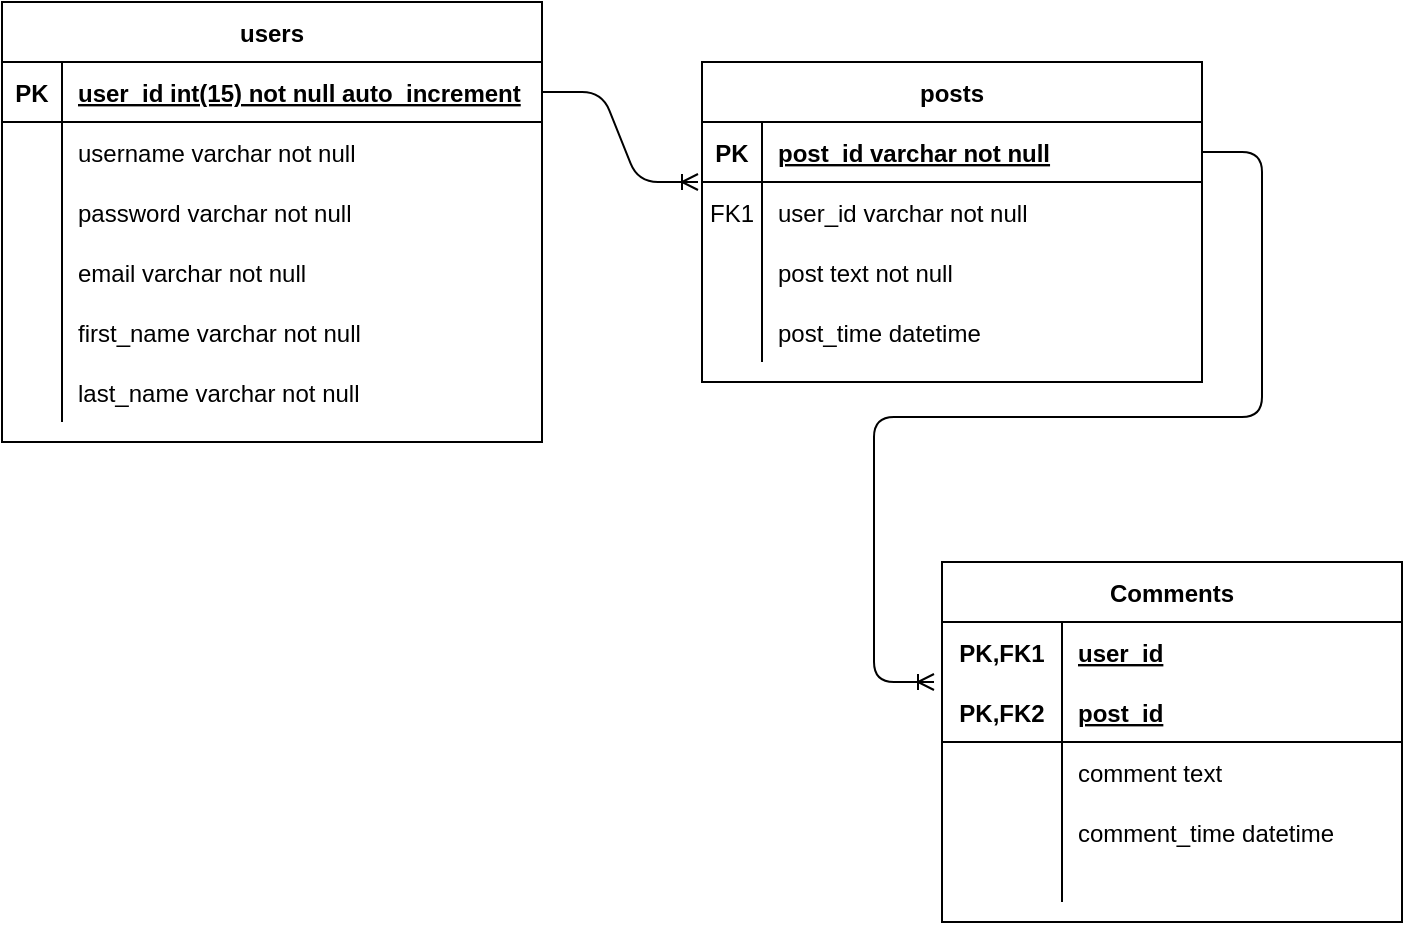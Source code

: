 <mxfile version="15.2.7" type="device"><diagram id="R2lEEEUBdFMjLlhIrx00" name="Page-1"><mxGraphModel dx="1422" dy="822" grid="1" gridSize="10" guides="1" tooltips="1" connect="1" arrows="1" fold="1" page="1" pageScale="1" pageWidth="850" pageHeight="1100" math="0" shadow="0" extFonts="Permanent Marker^https://fonts.googleapis.com/css?family=Permanent+Marker"><root><mxCell id="0"/><mxCell id="1" parent="0"/><mxCell id="C-vyLk0tnHw3VtMMgP7b-2" value="posts" style="shape=table;startSize=30;container=1;collapsible=1;childLayout=tableLayout;fixedRows=1;rowLines=0;fontStyle=1;align=center;resizeLast=1;" parent="1" vertex="1"><mxGeometry x="470" y="150" width="250" height="160" as="geometry"/></mxCell><mxCell id="C-vyLk0tnHw3VtMMgP7b-3" value="" style="shape=partialRectangle;collapsible=0;dropTarget=0;pointerEvents=0;fillColor=none;points=[[0,0.5],[1,0.5]];portConstraint=eastwest;top=0;left=0;right=0;bottom=1;" parent="C-vyLk0tnHw3VtMMgP7b-2" vertex="1"><mxGeometry y="30" width="250" height="30" as="geometry"/></mxCell><mxCell id="C-vyLk0tnHw3VtMMgP7b-4" value="PK" style="shape=partialRectangle;overflow=hidden;connectable=0;fillColor=none;top=0;left=0;bottom=0;right=0;fontStyle=1;" parent="C-vyLk0tnHw3VtMMgP7b-3" vertex="1"><mxGeometry width="30" height="30" as="geometry"/></mxCell><mxCell id="C-vyLk0tnHw3VtMMgP7b-5" value="post_id varchar not null" style="shape=partialRectangle;overflow=hidden;connectable=0;fillColor=none;top=0;left=0;bottom=0;right=0;align=left;spacingLeft=6;fontStyle=5;" parent="C-vyLk0tnHw3VtMMgP7b-3" vertex="1"><mxGeometry x="30" width="220" height="30" as="geometry"/></mxCell><mxCell id="C-vyLk0tnHw3VtMMgP7b-6" value="" style="shape=partialRectangle;collapsible=0;dropTarget=0;pointerEvents=0;fillColor=none;points=[[0,0.5],[1,0.5]];portConstraint=eastwest;top=0;left=0;right=0;bottom=0;" parent="C-vyLk0tnHw3VtMMgP7b-2" vertex="1"><mxGeometry y="60" width="250" height="30" as="geometry"/></mxCell><mxCell id="C-vyLk0tnHw3VtMMgP7b-7" value="FK1" style="shape=partialRectangle;overflow=hidden;connectable=0;fillColor=none;top=0;left=0;bottom=0;right=0;" parent="C-vyLk0tnHw3VtMMgP7b-6" vertex="1"><mxGeometry width="30" height="30" as="geometry"/></mxCell><mxCell id="C-vyLk0tnHw3VtMMgP7b-8" value="user_id varchar not null" style="shape=partialRectangle;overflow=hidden;connectable=0;fillColor=none;top=0;left=0;bottom=0;right=0;align=left;spacingLeft=6;" parent="C-vyLk0tnHw3VtMMgP7b-6" vertex="1"><mxGeometry x="30" width="220" height="30" as="geometry"/></mxCell><mxCell id="C-vyLk0tnHw3VtMMgP7b-9" value="" style="shape=partialRectangle;collapsible=0;dropTarget=0;pointerEvents=0;fillColor=none;points=[[0,0.5],[1,0.5]];portConstraint=eastwest;top=0;left=0;right=0;bottom=0;" parent="C-vyLk0tnHw3VtMMgP7b-2" vertex="1"><mxGeometry y="90" width="250" height="30" as="geometry"/></mxCell><mxCell id="C-vyLk0tnHw3VtMMgP7b-10" value="" style="shape=partialRectangle;overflow=hidden;connectable=0;fillColor=none;top=0;left=0;bottom=0;right=0;" parent="C-vyLk0tnHw3VtMMgP7b-9" vertex="1"><mxGeometry width="30" height="30" as="geometry"/></mxCell><mxCell id="C-vyLk0tnHw3VtMMgP7b-11" value="post text not null" style="shape=partialRectangle;overflow=hidden;connectable=0;fillColor=none;top=0;left=0;bottom=0;right=0;align=left;spacingLeft=6;" parent="C-vyLk0tnHw3VtMMgP7b-9" vertex="1"><mxGeometry x="30" width="220" height="30" as="geometry"/></mxCell><mxCell id="AHiWEHyLDE1VpWWY7wFx-28" value="" style="shape=partialRectangle;collapsible=0;dropTarget=0;pointerEvents=0;fillColor=none;top=0;left=0;bottom=0;right=0;points=[[0,0.5],[1,0.5]];portConstraint=eastwest;" vertex="1" parent="C-vyLk0tnHw3VtMMgP7b-2"><mxGeometry y="120" width="250" height="30" as="geometry"/></mxCell><mxCell id="AHiWEHyLDE1VpWWY7wFx-29" value="" style="shape=partialRectangle;connectable=0;fillColor=none;top=0;left=0;bottom=0;right=0;editable=1;overflow=hidden;" vertex="1" parent="AHiWEHyLDE1VpWWY7wFx-28"><mxGeometry width="30" height="30" as="geometry"/></mxCell><mxCell id="AHiWEHyLDE1VpWWY7wFx-30" value="post_time datetime" style="shape=partialRectangle;connectable=0;fillColor=none;top=0;left=0;bottom=0;right=0;align=left;spacingLeft=6;overflow=hidden;" vertex="1" parent="AHiWEHyLDE1VpWWY7wFx-28"><mxGeometry x="30" width="220" height="30" as="geometry"/></mxCell><mxCell id="C-vyLk0tnHw3VtMMgP7b-23" value="users" style="shape=table;startSize=30;container=1;collapsible=1;childLayout=tableLayout;fixedRows=1;rowLines=0;fontStyle=1;align=center;resizeLast=1;" parent="1" vertex="1"><mxGeometry x="120" y="120" width="270" height="220" as="geometry"/></mxCell><mxCell id="C-vyLk0tnHw3VtMMgP7b-24" value="" style="shape=partialRectangle;collapsible=0;dropTarget=0;pointerEvents=0;fillColor=none;points=[[0,0.5],[1,0.5]];portConstraint=eastwest;top=0;left=0;right=0;bottom=1;" parent="C-vyLk0tnHw3VtMMgP7b-23" vertex="1"><mxGeometry y="30" width="270" height="30" as="geometry"/></mxCell><mxCell id="C-vyLk0tnHw3VtMMgP7b-25" value="PK" style="shape=partialRectangle;overflow=hidden;connectable=0;fillColor=none;top=0;left=0;bottom=0;right=0;fontStyle=1;" parent="C-vyLk0tnHw3VtMMgP7b-24" vertex="1"><mxGeometry width="30" height="30" as="geometry"/></mxCell><mxCell id="C-vyLk0tnHw3VtMMgP7b-26" value="user_id int(15) not null auto_increment" style="shape=partialRectangle;overflow=hidden;connectable=0;fillColor=none;top=0;left=0;bottom=0;right=0;align=left;spacingLeft=6;fontStyle=5;" parent="C-vyLk0tnHw3VtMMgP7b-24" vertex="1"><mxGeometry x="30" width="240" height="30" as="geometry"/></mxCell><mxCell id="C-vyLk0tnHw3VtMMgP7b-27" value="" style="shape=partialRectangle;collapsible=0;dropTarget=0;pointerEvents=0;fillColor=none;points=[[0,0.5],[1,0.5]];portConstraint=eastwest;top=0;left=0;right=0;bottom=0;" parent="C-vyLk0tnHw3VtMMgP7b-23" vertex="1"><mxGeometry y="60" width="270" height="30" as="geometry"/></mxCell><mxCell id="C-vyLk0tnHw3VtMMgP7b-28" value="" style="shape=partialRectangle;overflow=hidden;connectable=0;fillColor=none;top=0;left=0;bottom=0;right=0;" parent="C-vyLk0tnHw3VtMMgP7b-27" vertex="1"><mxGeometry width="30" height="30" as="geometry"/></mxCell><mxCell id="C-vyLk0tnHw3VtMMgP7b-29" value="username varchar not null" style="shape=partialRectangle;overflow=hidden;connectable=0;fillColor=none;top=0;left=0;bottom=0;right=0;align=left;spacingLeft=6;" parent="C-vyLk0tnHw3VtMMgP7b-27" vertex="1"><mxGeometry x="30" width="240" height="30" as="geometry"/></mxCell><mxCell id="AHiWEHyLDE1VpWWY7wFx-1" value="" style="shape=partialRectangle;collapsible=0;dropTarget=0;pointerEvents=0;fillColor=none;top=0;left=0;bottom=0;right=0;points=[[0,0.5],[1,0.5]];portConstraint=eastwest;" vertex="1" parent="C-vyLk0tnHw3VtMMgP7b-23"><mxGeometry y="90" width="270" height="30" as="geometry"/></mxCell><mxCell id="AHiWEHyLDE1VpWWY7wFx-2" value="" style="shape=partialRectangle;connectable=0;fillColor=none;top=0;left=0;bottom=0;right=0;editable=1;overflow=hidden;" vertex="1" parent="AHiWEHyLDE1VpWWY7wFx-1"><mxGeometry width="30" height="30" as="geometry"/></mxCell><mxCell id="AHiWEHyLDE1VpWWY7wFx-3" value="password varchar not null" style="shape=partialRectangle;connectable=0;fillColor=none;top=0;left=0;bottom=0;right=0;align=left;spacingLeft=6;overflow=hidden;" vertex="1" parent="AHiWEHyLDE1VpWWY7wFx-1"><mxGeometry x="30" width="240" height="30" as="geometry"/></mxCell><mxCell id="AHiWEHyLDE1VpWWY7wFx-4" value="" style="shape=partialRectangle;collapsible=0;dropTarget=0;pointerEvents=0;fillColor=none;top=0;left=0;bottom=0;right=0;points=[[0,0.5],[1,0.5]];portConstraint=eastwest;" vertex="1" parent="C-vyLk0tnHw3VtMMgP7b-23"><mxGeometry y="120" width="270" height="30" as="geometry"/></mxCell><mxCell id="AHiWEHyLDE1VpWWY7wFx-5" value="" style="shape=partialRectangle;connectable=0;fillColor=none;top=0;left=0;bottom=0;right=0;editable=1;overflow=hidden;" vertex="1" parent="AHiWEHyLDE1VpWWY7wFx-4"><mxGeometry width="30" height="30" as="geometry"/></mxCell><mxCell id="AHiWEHyLDE1VpWWY7wFx-6" value="email varchar not null" style="shape=partialRectangle;connectable=0;fillColor=none;top=0;left=0;bottom=0;right=0;align=left;spacingLeft=6;overflow=hidden;" vertex="1" parent="AHiWEHyLDE1VpWWY7wFx-4"><mxGeometry x="30" width="240" height="30" as="geometry"/></mxCell><mxCell id="AHiWEHyLDE1VpWWY7wFx-7" value="" style="shape=partialRectangle;collapsible=0;dropTarget=0;pointerEvents=0;fillColor=none;top=0;left=0;bottom=0;right=0;points=[[0,0.5],[1,0.5]];portConstraint=eastwest;" vertex="1" parent="C-vyLk0tnHw3VtMMgP7b-23"><mxGeometry y="150" width="270" height="30" as="geometry"/></mxCell><mxCell id="AHiWEHyLDE1VpWWY7wFx-8" value="" style="shape=partialRectangle;connectable=0;fillColor=none;top=0;left=0;bottom=0;right=0;editable=1;overflow=hidden;" vertex="1" parent="AHiWEHyLDE1VpWWY7wFx-7"><mxGeometry width="30" height="30" as="geometry"/></mxCell><mxCell id="AHiWEHyLDE1VpWWY7wFx-9" value="first_name varchar not null" style="shape=partialRectangle;connectable=0;fillColor=none;top=0;left=0;bottom=0;right=0;align=left;spacingLeft=6;overflow=hidden;" vertex="1" parent="AHiWEHyLDE1VpWWY7wFx-7"><mxGeometry x="30" width="240" height="30" as="geometry"/></mxCell><mxCell id="AHiWEHyLDE1VpWWY7wFx-10" value="" style="shape=partialRectangle;collapsible=0;dropTarget=0;pointerEvents=0;fillColor=none;top=0;left=0;bottom=0;right=0;points=[[0,0.5],[1,0.5]];portConstraint=eastwest;" vertex="1" parent="C-vyLk0tnHw3VtMMgP7b-23"><mxGeometry y="180" width="270" height="30" as="geometry"/></mxCell><mxCell id="AHiWEHyLDE1VpWWY7wFx-11" value="" style="shape=partialRectangle;connectable=0;fillColor=none;top=0;left=0;bottom=0;right=0;editable=1;overflow=hidden;" vertex="1" parent="AHiWEHyLDE1VpWWY7wFx-10"><mxGeometry width="30" height="30" as="geometry"/></mxCell><mxCell id="AHiWEHyLDE1VpWWY7wFx-12" value="last_name varchar not null" style="shape=partialRectangle;connectable=0;fillColor=none;top=0;left=0;bottom=0;right=0;align=left;spacingLeft=6;overflow=hidden;" vertex="1" parent="AHiWEHyLDE1VpWWY7wFx-10"><mxGeometry x="30" width="240" height="30" as="geometry"/></mxCell><mxCell id="AHiWEHyLDE1VpWWY7wFx-13" value="Comments" style="shape=table;startSize=30;container=1;collapsible=1;childLayout=tableLayout;fixedRows=1;rowLines=0;fontStyle=1;align=center;resizeLast=1;" vertex="1" parent="1"><mxGeometry x="590" y="400" width="230" height="180" as="geometry"/></mxCell><mxCell id="AHiWEHyLDE1VpWWY7wFx-14" value="" style="shape=partialRectangle;collapsible=0;dropTarget=0;pointerEvents=0;fillColor=none;top=0;left=0;bottom=0;right=0;points=[[0,0.5],[1,0.5]];portConstraint=eastwest;" vertex="1" parent="AHiWEHyLDE1VpWWY7wFx-13"><mxGeometry y="30" width="230" height="30" as="geometry"/></mxCell><mxCell id="AHiWEHyLDE1VpWWY7wFx-15" value="PK,FK1" style="shape=partialRectangle;connectable=0;fillColor=none;top=0;left=0;bottom=0;right=0;fontStyle=1;overflow=hidden;" vertex="1" parent="AHiWEHyLDE1VpWWY7wFx-14"><mxGeometry width="60" height="30" as="geometry"/></mxCell><mxCell id="AHiWEHyLDE1VpWWY7wFx-16" value="user_id" style="shape=partialRectangle;connectable=0;fillColor=none;top=0;left=0;bottom=0;right=0;align=left;spacingLeft=6;fontStyle=5;overflow=hidden;" vertex="1" parent="AHiWEHyLDE1VpWWY7wFx-14"><mxGeometry x="60" width="170" height="30" as="geometry"/></mxCell><mxCell id="AHiWEHyLDE1VpWWY7wFx-17" value="" style="shape=partialRectangle;collapsible=0;dropTarget=0;pointerEvents=0;fillColor=none;top=0;left=0;bottom=1;right=0;points=[[0,0.5],[1,0.5]];portConstraint=eastwest;" vertex="1" parent="AHiWEHyLDE1VpWWY7wFx-13"><mxGeometry y="60" width="230" height="30" as="geometry"/></mxCell><mxCell id="AHiWEHyLDE1VpWWY7wFx-18" value="PK,FK2" style="shape=partialRectangle;connectable=0;fillColor=none;top=0;left=0;bottom=0;right=0;fontStyle=1;overflow=hidden;" vertex="1" parent="AHiWEHyLDE1VpWWY7wFx-17"><mxGeometry width="60" height="30" as="geometry"/></mxCell><mxCell id="AHiWEHyLDE1VpWWY7wFx-19" value="post_id" style="shape=partialRectangle;connectable=0;fillColor=none;top=0;left=0;bottom=0;right=0;align=left;spacingLeft=6;fontStyle=5;overflow=hidden;" vertex="1" parent="AHiWEHyLDE1VpWWY7wFx-17"><mxGeometry x="60" width="170" height="30" as="geometry"/></mxCell><mxCell id="AHiWEHyLDE1VpWWY7wFx-20" value="" style="shape=partialRectangle;collapsible=0;dropTarget=0;pointerEvents=0;fillColor=none;top=0;left=0;bottom=0;right=0;points=[[0,0.5],[1,0.5]];portConstraint=eastwest;" vertex="1" parent="AHiWEHyLDE1VpWWY7wFx-13"><mxGeometry y="90" width="230" height="30" as="geometry"/></mxCell><mxCell id="AHiWEHyLDE1VpWWY7wFx-21" value="" style="shape=partialRectangle;connectable=0;fillColor=none;top=0;left=0;bottom=0;right=0;editable=1;overflow=hidden;" vertex="1" parent="AHiWEHyLDE1VpWWY7wFx-20"><mxGeometry width="60" height="30" as="geometry"/></mxCell><mxCell id="AHiWEHyLDE1VpWWY7wFx-22" value="comment text" style="shape=partialRectangle;connectable=0;fillColor=none;top=0;left=0;bottom=0;right=0;align=left;spacingLeft=6;overflow=hidden;" vertex="1" parent="AHiWEHyLDE1VpWWY7wFx-20"><mxGeometry x="60" width="170" height="30" as="geometry"/></mxCell><mxCell id="AHiWEHyLDE1VpWWY7wFx-31" value="" style="shape=partialRectangle;collapsible=0;dropTarget=0;pointerEvents=0;fillColor=none;top=0;left=0;bottom=0;right=0;points=[[0,0.5],[1,0.5]];portConstraint=eastwest;" vertex="1" parent="AHiWEHyLDE1VpWWY7wFx-13"><mxGeometry y="120" width="230" height="30" as="geometry"/></mxCell><mxCell id="AHiWEHyLDE1VpWWY7wFx-32" value="" style="shape=partialRectangle;connectable=0;fillColor=none;top=0;left=0;bottom=0;right=0;editable=1;overflow=hidden;" vertex="1" parent="AHiWEHyLDE1VpWWY7wFx-31"><mxGeometry width="60" height="30" as="geometry"/></mxCell><mxCell id="AHiWEHyLDE1VpWWY7wFx-33" value="comment_time datetime" style="shape=partialRectangle;connectable=0;fillColor=none;top=0;left=0;bottom=0;right=0;align=left;spacingLeft=6;overflow=hidden;" vertex="1" parent="AHiWEHyLDE1VpWWY7wFx-31"><mxGeometry x="60" width="170" height="30" as="geometry"/></mxCell><mxCell id="AHiWEHyLDE1VpWWY7wFx-23" value="" style="shape=partialRectangle;collapsible=0;dropTarget=0;pointerEvents=0;fillColor=none;top=0;left=0;bottom=0;right=0;points=[[0,0.5],[1,0.5]];portConstraint=eastwest;" vertex="1" parent="AHiWEHyLDE1VpWWY7wFx-13"><mxGeometry y="150" width="230" height="20" as="geometry"/></mxCell><mxCell id="AHiWEHyLDE1VpWWY7wFx-24" value="" style="shape=partialRectangle;connectable=0;fillColor=none;top=0;left=0;bottom=0;right=0;editable=1;overflow=hidden;" vertex="1" parent="AHiWEHyLDE1VpWWY7wFx-23"><mxGeometry width="60" height="20" as="geometry"/></mxCell><mxCell id="AHiWEHyLDE1VpWWY7wFx-25" value="" style="shape=partialRectangle;connectable=0;fillColor=none;top=0;left=0;bottom=0;right=0;align=left;spacingLeft=6;overflow=hidden;" vertex="1" parent="AHiWEHyLDE1VpWWY7wFx-23"><mxGeometry x="60" width="170" height="20" as="geometry"/></mxCell><mxCell id="AHiWEHyLDE1VpWWY7wFx-26" value="" style="edgeStyle=entityRelationEdgeStyle;fontSize=12;html=1;endArrow=ERoneToMany;entryX=-0.008;entryY=0;entryDx=0;entryDy=0;entryPerimeter=0;exitX=1;exitY=0.5;exitDx=0;exitDy=0;" edge="1" parent="1" source="C-vyLk0tnHw3VtMMgP7b-24" target="C-vyLk0tnHw3VtMMgP7b-6"><mxGeometry width="100" height="100" relative="1" as="geometry"><mxPoint x="380" y="320" as="sourcePoint"/><mxPoint x="450" y="230" as="targetPoint"/></mxGeometry></mxCell><mxCell id="AHiWEHyLDE1VpWWY7wFx-27" value="" style="edgeStyle=entityRelationEdgeStyle;fontSize=12;html=1;endArrow=ERoneToMany;" edge="1" parent="1" source="C-vyLk0tnHw3VtMMgP7b-3"><mxGeometry width="100" height="100" relative="1" as="geometry"><mxPoint x="724" y="202" as="sourcePoint"/><mxPoint x="586" y="460" as="targetPoint"/></mxGeometry></mxCell></root></mxGraphModel></diagram></mxfile>